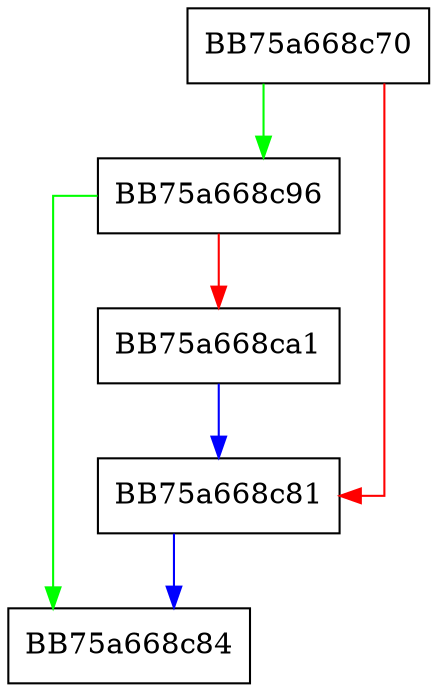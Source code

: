 digraph TriggerSig {
  node [shape="box"];
  graph [splines=ortho];
  BB75a668c70 -> BB75a668c96 [color="green"];
  BB75a668c70 -> BB75a668c81 [color="red"];
  BB75a668c81 -> BB75a668c84 [color="blue"];
  BB75a668c96 -> BB75a668c84 [color="green"];
  BB75a668c96 -> BB75a668ca1 [color="red"];
  BB75a668ca1 -> BB75a668c81 [color="blue"];
}
